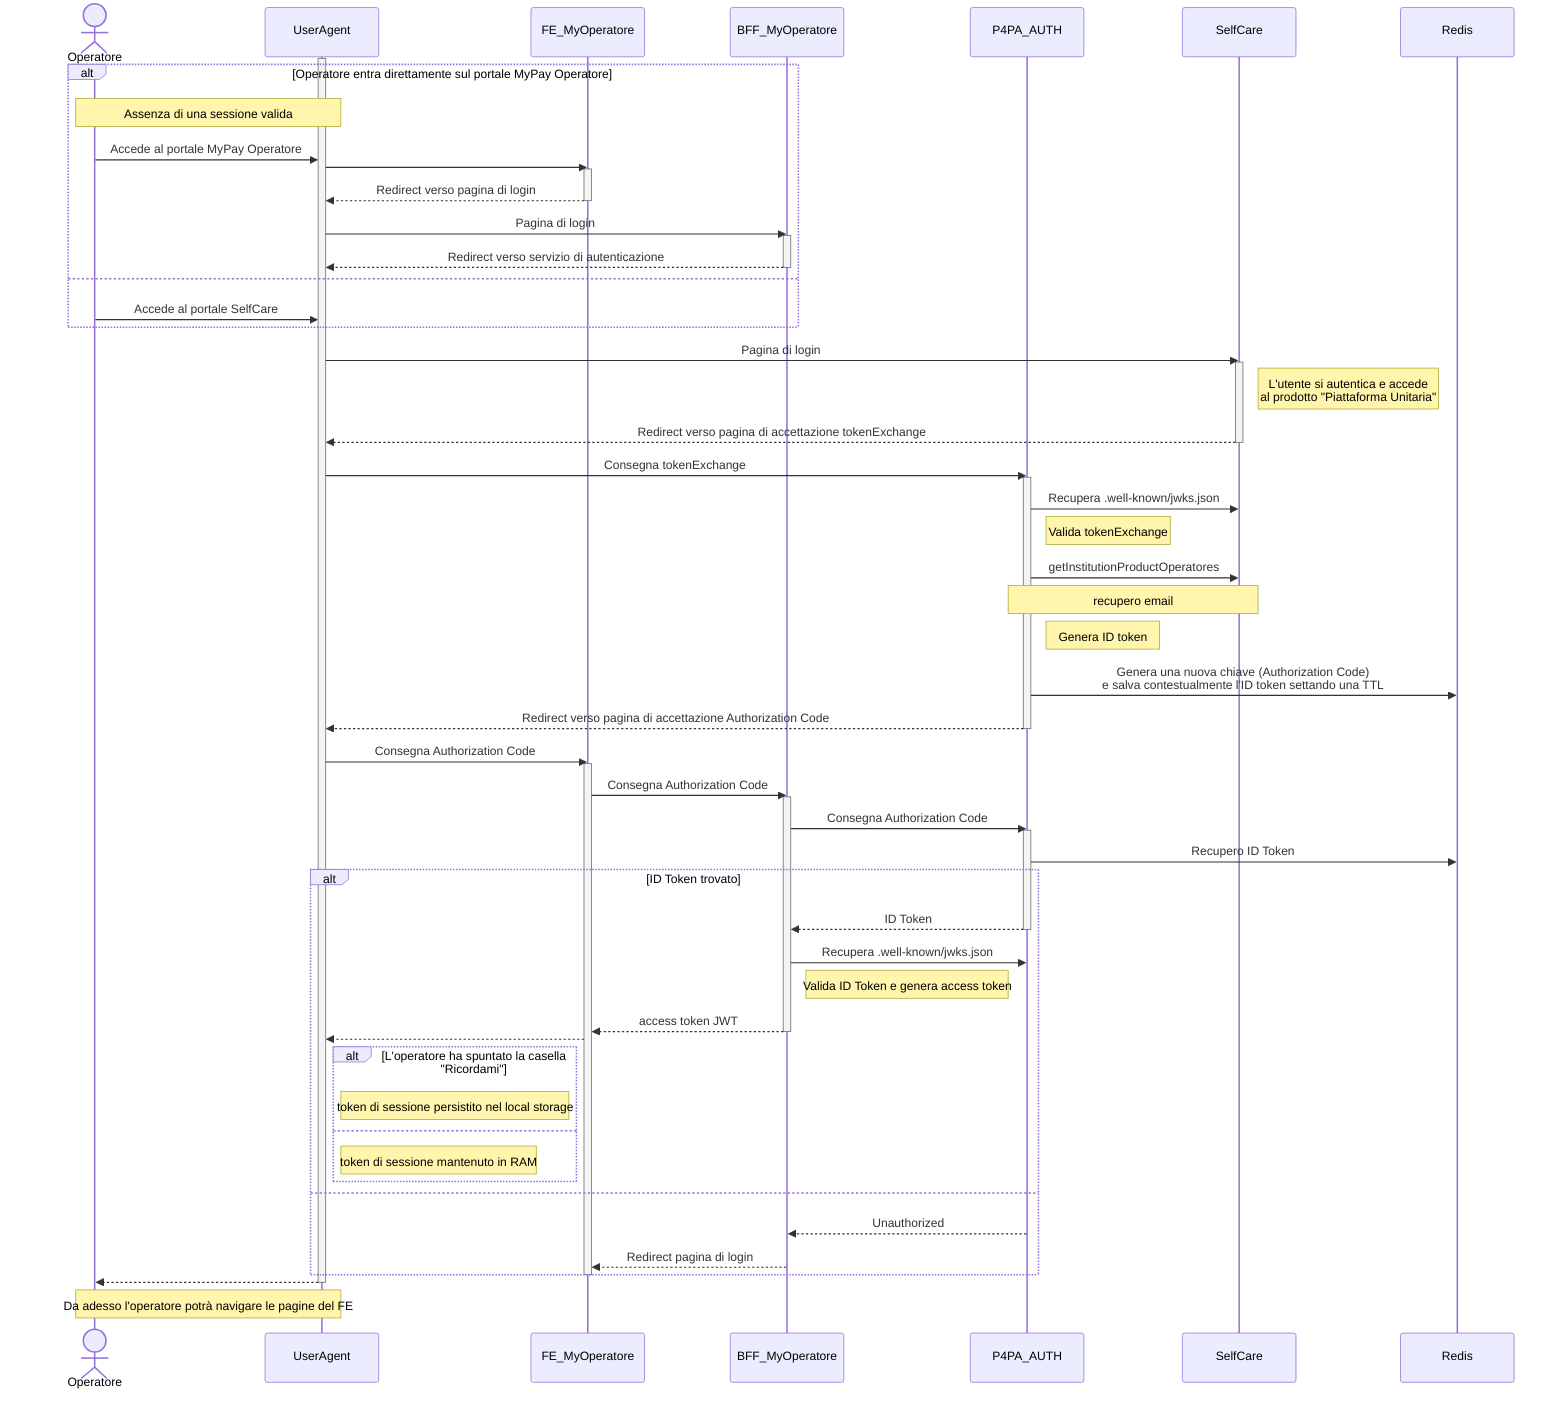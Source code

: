 sequenceDiagram
    actor Operatore
    participant UserAgent
    participant FE as FE_MyOperatore
    participant BFF as BFF_MyOperatore
    participant AUTH as P4PA_AUTH
    participant SelfCare
    participant Redis


    activate UserAgent
alt Operatore entra direttamente sul portale MyPay Operatore
note over Operatore, UserAgent: Assenza di una sessione valida
Operatore ->> UserAgent: Accede al portale MyPay Operatore

UserAgent ->> FE: 
            activate FE
FE -->> UserAgent: Redirect verso pagina di login
deactivate FE

UserAgent ->> BFF: Pagina di login
activate BFF
BFF -->> UserAgent: Redirect verso servizio di autenticazione
deactivate BFF
else
Operatore ->> UserAgent: Accede al portale SelfCare
end

UserAgent ->> SelfCare: Pagina di login
activate SelfCare
note right of SelfCare: L'utente si autentica e accede<br />al prodotto "Piattaforma Unitaria"
SelfCare -->> UserAgent: Redirect verso pagina di accettazione tokenExchange
deactivate SelfCare

UserAgent ->> AUTH: Consegna tokenExchange
activate AUTH
AUTH ->> SelfCare: Recupera .well-known/jwks.json
note right of AUTH: Valida tokenExchange
AUTH ->> SelfCare: getInstitutionProductOperatores
note over AUTH, SelfCare: recupero email
note right of AUTH: Genera ID token
AUTH ->> Redis: Genera una nuova chiave (Authorization Code)<BR />e salva contestualmente l'ID token settando una TTL
AUTH -->> UserAgent: Redirect verso pagina di accettazione Authorization Code
deactivate AUTH

UserAgent ->> FE: Consegna Authorization Code
activate FE
FE ->> BFF: Consegna Authorization Code
activate BFF
BFF ->> AUTH: Consegna Authorization Code

activate AUTH
AUTH ->> Redis: Recupero ID Token
alt ID Token trovato
AUTH -->> BFF: ID Token
deactivate AUTH

BFF ->> AUTH: Recupera .well-known/jwks.json
note right of BFF: Valida ID Token e genera access token
BFF -->> FE: access token JWT
deactivate BFF
FE -->> UserAgent: 
alt L'operatore ha spuntato la casella "Ricordami"
note right of UserAgent: token di sessione persistito nel local storage
else
note right of UserAgent: token di sessione mantenuto in RAM
end
else
AUTH -->> BFF: Unauthorized
BFF -->> FE: Redirect pagina di login
end
deactivate FE

UserAgent -->> Operatore: 
deactivate UserAgent

note over Operatore, UserAgent: Da adesso l'operatore potrà navigare le pagine del FE